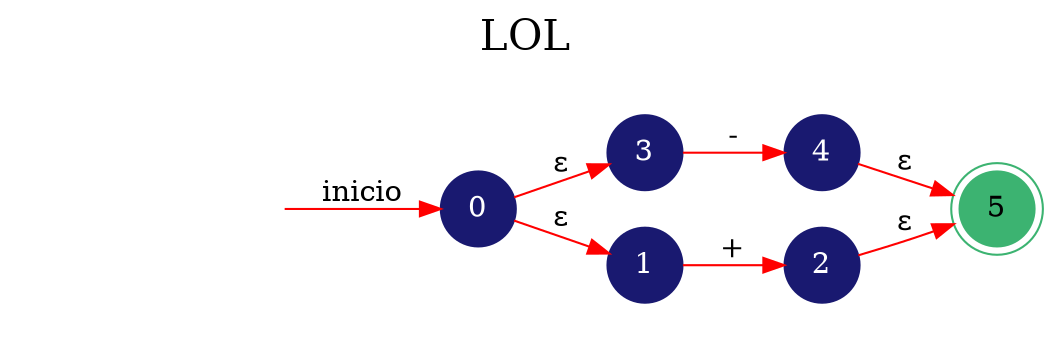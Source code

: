 digraph automata_finito {
	rankdir=LR;
	graph [label="LOL", labelloc=t, fontsize=20]; 
	node [shape=doublecircle, style = filled,color = mediumseagreen]; 5;
	node [shape=circle];
	node [color=midnightblue,fontcolor=white];
	edge [color=red];
	secret_node [style=invis];
	secret_node -> 0 [label="inicio"];
	0 -> 3 [label="ε"];
	0 -> 1 [label="ε"];
	1 -> 2 [label="+"];
	2 -> 5 [label="ε"];
	3 -> 4 [label="-"];
	4 -> 5 [label="ε"];
}